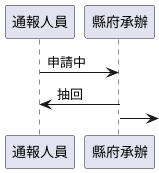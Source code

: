 @startuml

通報人員 -> 縣府承辦:申請中

通報人員 <- 縣府承辦:抽回
縣府承辦 -> 
' 派案社工 -> 中心督導: 篩派案中
' 中心督導 --> 派案社工: 退件

' 中心督導 -> 主責社工: 主責處遇中
' 主責社工 -> 督導: 督導審核中
' 督導 -->主責社工: 退件
' 督導 -> 主管科長 : 科長/主管審核中
' 主管科長 --[#red]>主責社工:退件
' 主管科長->主責社工:主責處遇中
' 主管科長->主責社工:主責個管中

' 主責社工 -> 主責社工:主責送結案

' 主責社工-> 歸檔:歸檔
' 歸檔-->主責社工:退件
@enduml